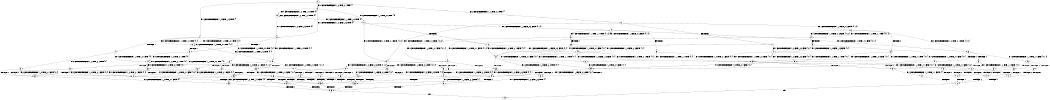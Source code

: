 digraph BCG {
size = "7, 10.5";
center = TRUE;
node [shape = circle];
0 [peripheries = 2];
0 -> 1 [label = "EX !1 !ATOMIC_EXCH_BRANCH (1, +0, FALSE, +0, 3, TRUE) !{}"];
0 -> 2 [label = "EX !2 !ATOMIC_EXCH_BRANCH (1, +1, TRUE, +0, 2, TRUE) !{}"];
0 -> 3 [label = "EX !0 !ATOMIC_EXCH_BRANCH (1, +0, TRUE, +0, 1, TRUE) !{}"];
1 -> 4 [label = "TERMINATE !1"];
1 -> 5 [label = "EX !2 !ATOMIC_EXCH_BRANCH (1, +1, TRUE, +0, 2, TRUE) !{0, 1}"];
1 -> 6 [label = "EX !0 !ATOMIC_EXCH_BRANCH (1, +0, TRUE, +0, 1, TRUE) !{0, 1}"];
2 -> 7 [label = "TERMINATE !2"];
2 -> 8 [label = "EX !1 !ATOMIC_EXCH_BRANCH (1, +0, FALSE, +0, 3, FALSE) !{0, 1, 2}"];
2 -> 9 [label = "EX !0 !ATOMIC_EXCH_BRANCH (1, +0, TRUE, +0, 1, FALSE) !{0, 1, 2}"];
3 -> 10 [label = "EX !1 !ATOMIC_EXCH_BRANCH (1, +0, FALSE, +0, 3, TRUE) !{0}"];
3 -> 11 [label = "EX !2 !ATOMIC_EXCH_BRANCH (1, +1, TRUE, +0, 2, TRUE) !{0}"];
3 -> 12 [label = "EX !0 !ATOMIC_EXCH_BRANCH (1, +0, TRUE, +0, 1, TRUE) !{0}"];
4 -> 13 [label = "EX !2 !ATOMIC_EXCH_BRANCH (1, +1, TRUE, +0, 2, TRUE) !{0}"];
4 -> 14 [label = "EX !0 !ATOMIC_EXCH_BRANCH (1, +0, TRUE, +0, 1, TRUE) !{0}"];
5 -> 15 [label = "TERMINATE !1"];
5 -> 16 [label = "TERMINATE !2"];
5 -> 17 [label = "EX !0 !ATOMIC_EXCH_BRANCH (1, +0, TRUE, +0, 1, FALSE) !{0, 1, 2}"];
6 -> 18 [label = "TERMINATE !1"];
6 -> 19 [label = "EX !2 !ATOMIC_EXCH_BRANCH (1, +1, TRUE, +0, 2, TRUE) !{0, 1}"];
6 -> 6 [label = "EX !0 !ATOMIC_EXCH_BRANCH (1, +0, TRUE, +0, 1, TRUE) !{0, 1}"];
7 -> 20 [label = "EX !1 !ATOMIC_EXCH_BRANCH (1, +0, FALSE, +0, 3, FALSE) !{0, 1}"];
7 -> 21 [label = "EX !0 !ATOMIC_EXCH_BRANCH (1, +0, TRUE, +0, 1, FALSE) !{0, 1}"];
8 -> 22 [label = "TERMINATE !2"];
8 -> 23 [label = "EX !0 !ATOMIC_EXCH_BRANCH (1, +0, TRUE, +0, 1, FALSE) !{0, 1, 2}"];
8 -> 24 [label = "EX !1 !ATOMIC_EXCH_BRANCH (1, +1, TRUE, +1, 1, TRUE) !{0, 1, 2}"];
9 -> 25 [label = "TERMINATE !2"];
9 -> 26 [label = "TERMINATE !0"];
9 -> 27 [label = "EX !1 !ATOMIC_EXCH_BRANCH (1, +0, FALSE, +0, 3, TRUE) !{0, 1, 2}"];
10 -> 18 [label = "TERMINATE !1"];
10 -> 19 [label = "EX !2 !ATOMIC_EXCH_BRANCH (1, +1, TRUE, +0, 2, TRUE) !{0, 1}"];
10 -> 6 [label = "EX !0 !ATOMIC_EXCH_BRANCH (1, +0, TRUE, +0, 1, TRUE) !{0, 1}"];
11 -> 28 [label = "TERMINATE !2"];
11 -> 29 [label = "EX !1 !ATOMIC_EXCH_BRANCH (1, +0, FALSE, +0, 3, FALSE) !{0, 1, 2}"];
11 -> 9 [label = "EX !0 !ATOMIC_EXCH_BRANCH (1, +0, TRUE, +0, 1, FALSE) !{0, 1, 2}"];
12 -> 10 [label = "EX !1 !ATOMIC_EXCH_BRANCH (1, +0, FALSE, +0, 3, TRUE) !{0}"];
12 -> 11 [label = "EX !2 !ATOMIC_EXCH_BRANCH (1, +1, TRUE, +0, 2, TRUE) !{0}"];
12 -> 12 [label = "EX !0 !ATOMIC_EXCH_BRANCH (1, +0, TRUE, +0, 1, TRUE) !{0}"];
13 -> 30 [label = "TERMINATE !2"];
13 -> 31 [label = "EX !0 !ATOMIC_EXCH_BRANCH (1, +0, TRUE, +0, 1, FALSE) !{0, 2}"];
14 -> 32 [label = "EX !2 !ATOMIC_EXCH_BRANCH (1, +1, TRUE, +0, 2, TRUE) !{0}"];
14 -> 14 [label = "EX !0 !ATOMIC_EXCH_BRANCH (1, +0, TRUE, +0, 1, TRUE) !{0}"];
15 -> 30 [label = "TERMINATE !2"];
15 -> 31 [label = "EX !0 !ATOMIC_EXCH_BRANCH (1, +0, TRUE, +0, 1, FALSE) !{0, 2}"];
16 -> 30 [label = "TERMINATE !1"];
16 -> 33 [label = "EX !0 !ATOMIC_EXCH_BRANCH (1, +0, TRUE, +0, 1, FALSE) !{0, 1}"];
17 -> 34 [label = "TERMINATE !1"];
17 -> 35 [label = "TERMINATE !2"];
17 -> 36 [label = "TERMINATE !0"];
18 -> 32 [label = "EX !2 !ATOMIC_EXCH_BRANCH (1, +1, TRUE, +0, 2, TRUE) !{0}"];
18 -> 14 [label = "EX !0 !ATOMIC_EXCH_BRANCH (1, +0, TRUE, +0, 1, TRUE) !{0}"];
19 -> 37 [label = "TERMINATE !1"];
19 -> 38 [label = "TERMINATE !2"];
19 -> 17 [label = "EX !0 !ATOMIC_EXCH_BRANCH (1, +0, TRUE, +0, 1, FALSE) !{0, 1, 2}"];
20 -> 39 [label = "EX !0 !ATOMIC_EXCH_BRANCH (1, +0, TRUE, +0, 1, FALSE) !{0, 1}"];
20 -> 40 [label = "EX !1 !ATOMIC_EXCH_BRANCH (1, +1, TRUE, +1, 1, TRUE) !{0, 1}"];
21 -> 41 [label = "TERMINATE !0"];
21 -> 42 [label = "EX !1 !ATOMIC_EXCH_BRANCH (1, +0, FALSE, +0, 3, TRUE) !{0, 1}"];
22 -> 39 [label = "EX !0 !ATOMIC_EXCH_BRANCH (1, +0, TRUE, +0, 1, FALSE) !{0, 1}"];
22 -> 40 [label = "EX !1 !ATOMIC_EXCH_BRANCH (1, +1, TRUE, +1, 1, TRUE) !{0, 1}"];
23 -> 43 [label = "TERMINATE !2"];
23 -> 44 [label = "TERMINATE !0"];
23 -> 45 [label = "EX !1 !ATOMIC_EXCH_BRANCH (1, +1, TRUE, +1, 1, FALSE) !{0, 1, 2}"];
24 -> 46 [label = "TERMINATE !2"];
24 -> 47 [label = "EX !0 !ATOMIC_EXCH_BRANCH (1, +0, TRUE, +0, 1, FALSE) !{0, 1, 2}"];
24 -> 8 [label = "EX !1 !ATOMIC_EXCH_BRANCH (1, +0, FALSE, +0, 3, FALSE) !{0, 1, 2}"];
25 -> 41 [label = "TERMINATE !0"];
25 -> 42 [label = "EX !1 !ATOMIC_EXCH_BRANCH (1, +0, FALSE, +0, 3, TRUE) !{0, 1}"];
26 -> 41 [label = "TERMINATE !2"];
26 -> 48 [label = "EX !1 !ATOMIC_EXCH_BRANCH (1, +0, FALSE, +0, 3, TRUE) !{1, 2}"];
27 -> 34 [label = "TERMINATE !1"];
27 -> 35 [label = "TERMINATE !2"];
27 -> 36 [label = "TERMINATE !0"];
28 -> 49 [label = "EX !1 !ATOMIC_EXCH_BRANCH (1, +0, FALSE, +0, 3, FALSE) !{0, 1}"];
28 -> 21 [label = "EX !0 !ATOMIC_EXCH_BRANCH (1, +0, TRUE, +0, 1, FALSE) !{0, 1}"];
29 -> 50 [label = "TERMINATE !2"];
29 -> 51 [label = "EX !1 !ATOMIC_EXCH_BRANCH (1, +1, TRUE, +1, 1, TRUE) !{0, 1, 2}"];
29 -> 23 [label = "EX !0 !ATOMIC_EXCH_BRANCH (1, +0, TRUE, +0, 1, FALSE) !{0, 1, 2}"];
30 -> 52 [label = "EX !0 !ATOMIC_EXCH_BRANCH (1, +0, TRUE, +0, 1, FALSE) !{0}"];
31 -> 53 [label = "TERMINATE !2"];
31 -> 54 [label = "TERMINATE !0"];
32 -> 55 [label = "TERMINATE !2"];
32 -> 31 [label = "EX !0 !ATOMIC_EXCH_BRANCH (1, +0, TRUE, +0, 1, FALSE) !{0, 2}"];
33 -> 53 [label = "TERMINATE !1"];
33 -> 56 [label = "TERMINATE !0"];
34 -> 53 [label = "TERMINATE !2"];
34 -> 54 [label = "TERMINATE !0"];
35 -> 53 [label = "TERMINATE !1"];
35 -> 56 [label = "TERMINATE !0"];
36 -> 54 [label = "TERMINATE !1"];
36 -> 56 [label = "TERMINATE !2"];
37 -> 55 [label = "TERMINATE !2"];
37 -> 31 [label = "EX !0 !ATOMIC_EXCH_BRANCH (1, +0, TRUE, +0, 1, FALSE) !{0, 2}"];
38 -> 55 [label = "TERMINATE !1"];
38 -> 33 [label = "EX !0 !ATOMIC_EXCH_BRANCH (1, +0, TRUE, +0, 1, FALSE) !{0, 1}"];
39 -> 57 [label = "TERMINATE !0"];
39 -> 58 [label = "EX !1 !ATOMIC_EXCH_BRANCH (1, +1, TRUE, +1, 1, FALSE) !{0, 1}"];
40 -> 59 [label = "EX !0 !ATOMIC_EXCH_BRANCH (1, +0, TRUE, +0, 1, FALSE) !{0, 1}"];
40 -> 20 [label = "EX !1 !ATOMIC_EXCH_BRANCH (1, +0, FALSE, +0, 3, FALSE) !{0, 1}"];
41 -> 60 [label = "EX !1 !ATOMIC_EXCH_BRANCH (1, +0, FALSE, +0, 3, TRUE) !{1}"];
42 -> 53 [label = "TERMINATE !1"];
42 -> 56 [label = "TERMINATE !0"];
43 -> 57 [label = "TERMINATE !0"];
43 -> 58 [label = "EX !1 !ATOMIC_EXCH_BRANCH (1, +1, TRUE, +1, 1, FALSE) !{0, 1}"];
44 -> 57 [label = "TERMINATE !2"];
44 -> 61 [label = "EX !1 !ATOMIC_EXCH_BRANCH (1, +1, TRUE, +1, 1, FALSE) !{1, 2}"];
45 -> 62 [label = "TERMINATE !1"];
45 -> 63 [label = "TERMINATE !2"];
45 -> 64 [label = "TERMINATE !0"];
46 -> 59 [label = "EX !0 !ATOMIC_EXCH_BRANCH (1, +0, TRUE, +0, 1, FALSE) !{0, 1}"];
46 -> 20 [label = "EX !1 !ATOMIC_EXCH_BRANCH (1, +0, FALSE, +0, 3, FALSE) !{0, 1}"];
47 -> 65 [label = "TERMINATE !2"];
47 -> 66 [label = "TERMINATE !0"];
47 -> 27 [label = "EX !1 !ATOMIC_EXCH_BRANCH (1, +0, FALSE, +0, 3, TRUE) !{0, 1, 2}"];
48 -> 54 [label = "TERMINATE !1"];
48 -> 56 [label = "TERMINATE !2"];
49 -> 67 [label = "EX !1 !ATOMIC_EXCH_BRANCH (1, +1, TRUE, +1, 1, TRUE) !{0, 1}"];
49 -> 39 [label = "EX !0 !ATOMIC_EXCH_BRANCH (1, +0, TRUE, +0, 1, FALSE) !{0, 1}"];
50 -> 67 [label = "EX !1 !ATOMIC_EXCH_BRANCH (1, +1, TRUE, +1, 1, TRUE) !{0, 1}"];
50 -> 39 [label = "EX !0 !ATOMIC_EXCH_BRANCH (1, +0, TRUE, +0, 1, FALSE) !{0, 1}"];
51 -> 68 [label = "TERMINATE !2"];
51 -> 29 [label = "EX !1 !ATOMIC_EXCH_BRANCH (1, +0, FALSE, +0, 3, FALSE) !{0, 1, 2}"];
51 -> 47 [label = "EX !0 !ATOMIC_EXCH_BRANCH (1, +0, TRUE, +0, 1, FALSE) !{0, 1, 2}"];
52 -> 69 [label = "TERMINATE !0"];
53 -> 69 [label = "TERMINATE !0"];
54 -> 69 [label = "TERMINATE !2"];
55 -> 52 [label = "EX !0 !ATOMIC_EXCH_BRANCH (1, +0, TRUE, +0, 1, FALSE) !{0}"];
56 -> 69 [label = "TERMINATE !1"];
57 -> 70 [label = "EX !1 !ATOMIC_EXCH_BRANCH (1, +1, TRUE, +1, 1, FALSE) !{1}"];
58 -> 71 [label = "TERMINATE !1"];
58 -> 72 [label = "TERMINATE !0"];
59 -> 73 [label = "TERMINATE !0"];
59 -> 42 [label = "EX !1 !ATOMIC_EXCH_BRANCH (1, +0, FALSE, +0, 3, TRUE) !{0, 1}"];
60 -> 69 [label = "TERMINATE !1"];
61 -> 74 [label = "TERMINATE !1"];
61 -> 72 [label = "TERMINATE !2"];
62 -> 71 [label = "TERMINATE !2"];
62 -> 74 [label = "TERMINATE !0"];
63 -> 71 [label = "TERMINATE !1"];
63 -> 72 [label = "TERMINATE !0"];
64 -> 74 [label = "TERMINATE !1"];
64 -> 72 [label = "TERMINATE !2"];
65 -> 73 [label = "TERMINATE !0"];
65 -> 42 [label = "EX !1 !ATOMIC_EXCH_BRANCH (1, +0, FALSE, +0, 3, TRUE) !{0, 1}"];
66 -> 73 [label = "TERMINATE !2"];
66 -> 48 [label = "EX !1 !ATOMIC_EXCH_BRANCH (1, +0, FALSE, +0, 3, TRUE) !{1, 2}"];
67 -> 49 [label = "EX !1 !ATOMIC_EXCH_BRANCH (1, +0, FALSE, +0, 3, FALSE) !{0, 1}"];
67 -> 59 [label = "EX !0 !ATOMIC_EXCH_BRANCH (1, +0, TRUE, +0, 1, FALSE) !{0, 1}"];
68 -> 49 [label = "EX !1 !ATOMIC_EXCH_BRANCH (1, +0, FALSE, +0, 3, FALSE) !{0, 1}"];
68 -> 59 [label = "EX !0 !ATOMIC_EXCH_BRANCH (1, +0, TRUE, +0, 1, FALSE) !{0, 1}"];
69 -> 75 [label = "exit"];
70 -> 76 [label = "TERMINATE !1"];
71 -> 76 [label = "TERMINATE !0"];
72 -> 76 [label = "TERMINATE !1"];
73 -> 60 [label = "EX !1 !ATOMIC_EXCH_BRANCH (1, +0, FALSE, +0, 3, TRUE) !{1}"];
74 -> 76 [label = "TERMINATE !2"];
76 -> 75 [label = "exit"];
}
